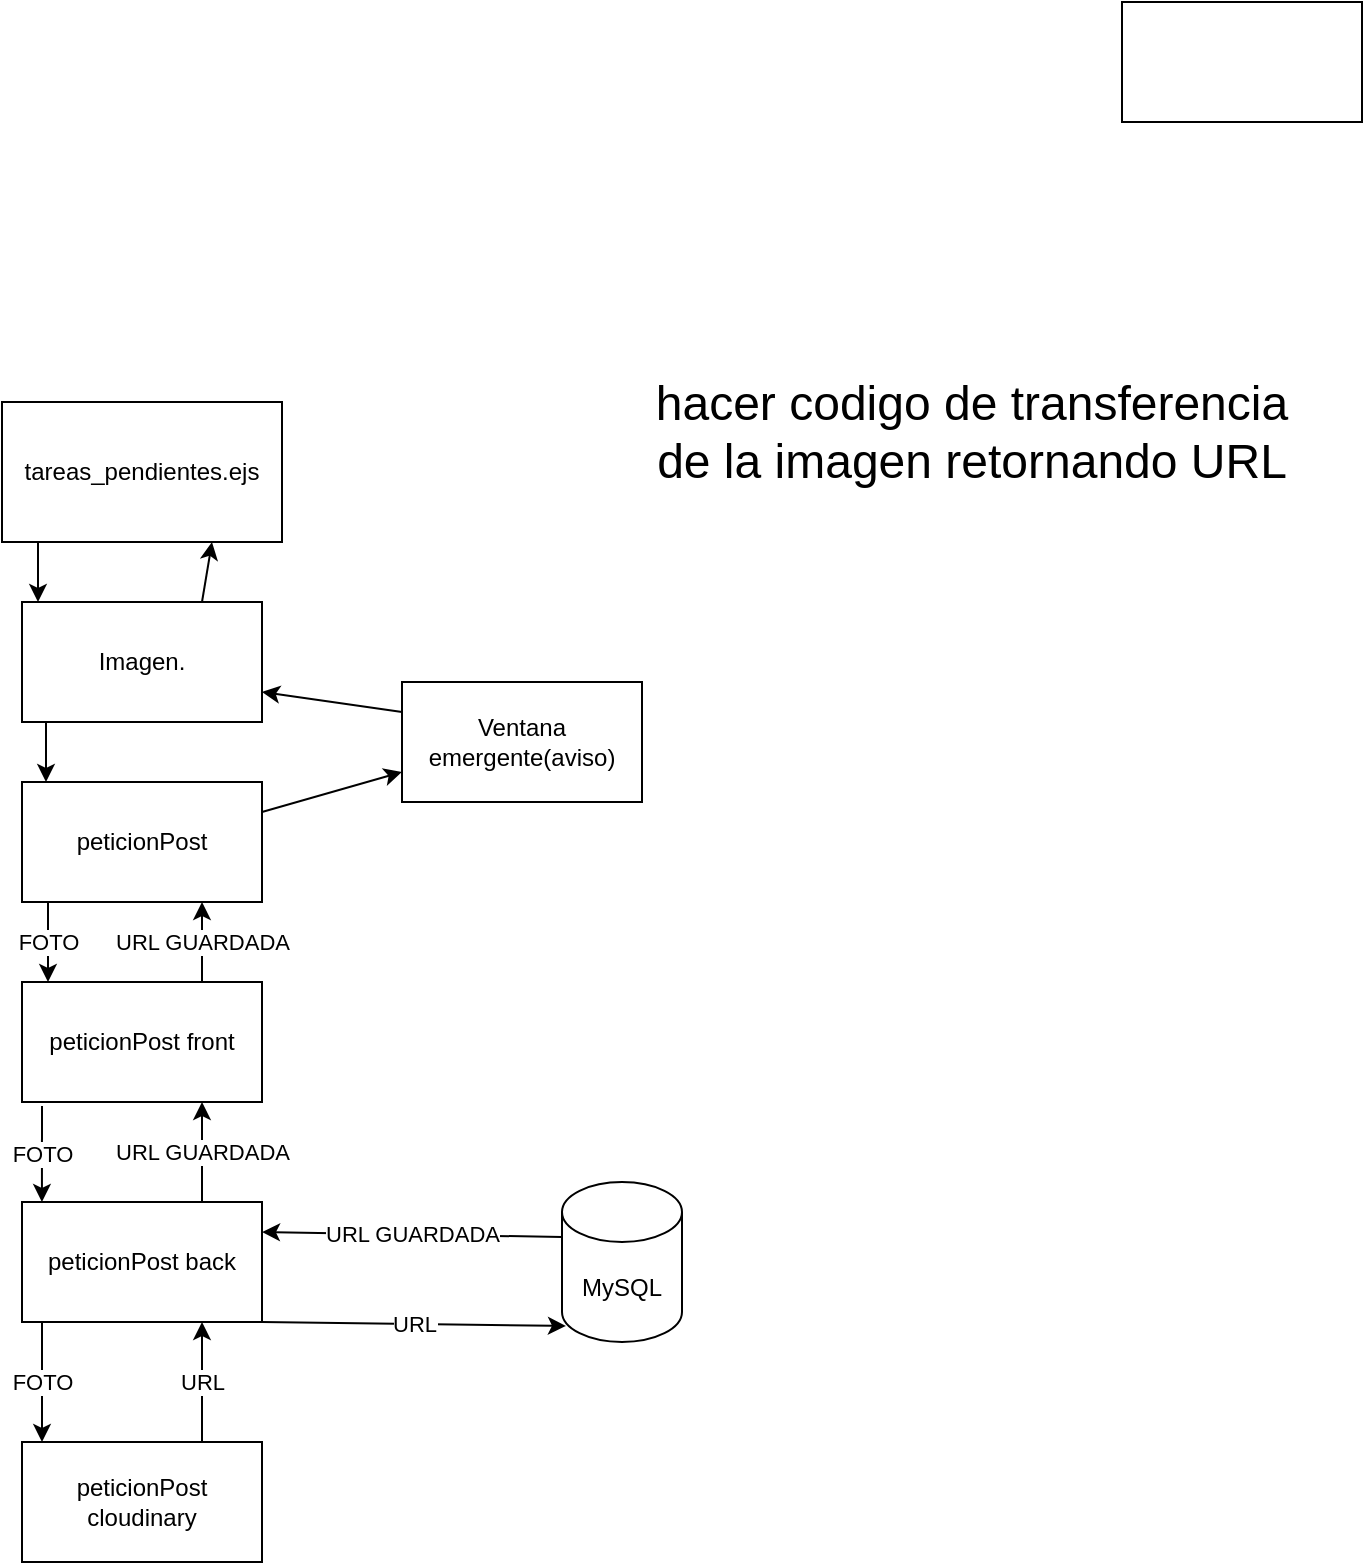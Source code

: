 <mxfile>
    <diagram id="sWxQc5W9RVpHEWCYfEpE" name="Página-1">
        <mxGraphModel dx="772" dy="475" grid="1" gridSize="10" guides="1" tooltips="1" connect="1" arrows="1" fold="1" page="1" pageScale="1" pageWidth="827" pageHeight="1169" math="0" shadow="0">
            <root>
                <mxCell id="0"/>
                <mxCell id="1" parent="0"/>
                <mxCell id="2" value="&lt;span style=&quot;color: rgba(0, 0, 0, 0); font-family: monospace; font-size: 0px; text-align: start;&quot;&gt;adwpfijpa&lt;/span&gt;" style="rounded=0;whiteSpace=wrap;html=1;" parent="1" vertex="1">
                    <mxGeometry x="610" y="50" width="120" height="60" as="geometry"/>
                </mxCell>
                <mxCell id="14" style="edgeStyle=none;html=1;exitX=0.5;exitY=1;exitDx=0;exitDy=0;entryX=0.5;entryY=0;entryDx=0;entryDy=0;" parent="1" edge="1">
                    <mxGeometry relative="1" as="geometry">
                        <mxPoint x="68" y="320" as="sourcePoint"/>
                        <mxPoint x="68" y="350" as="targetPoint"/>
                    </mxGeometry>
                </mxCell>
                <mxCell id="3" value="tareas_pendientes.ejs" style="rounded=0;whiteSpace=wrap;html=1;" parent="1" vertex="1">
                    <mxGeometry x="50" y="250" width="140" height="70" as="geometry"/>
                </mxCell>
                <mxCell id="15" style="edgeStyle=none;html=1;exitX=0.5;exitY=1;exitDx=0;exitDy=0;entryX=0.5;entryY=0;entryDx=0;entryDy=0;" parent="1" edge="1">
                    <mxGeometry relative="1" as="geometry">
                        <mxPoint x="72" y="410" as="sourcePoint"/>
                        <mxPoint x="72" y="440" as="targetPoint"/>
                    </mxGeometry>
                </mxCell>
                <mxCell id="28" style="edgeStyle=none;html=1;exitX=0.75;exitY=0;exitDx=0;exitDy=0;entryX=0.75;entryY=1;entryDx=0;entryDy=0;" parent="1" source="4" target="3" edge="1">
                    <mxGeometry relative="1" as="geometry"/>
                </mxCell>
                <mxCell id="4" value="Imagen." style="rounded=0;whiteSpace=wrap;html=1;" parent="1" vertex="1">
                    <mxGeometry x="60" y="350" width="120" height="60" as="geometry"/>
                </mxCell>
                <mxCell id="25" value="URL GUARDADA" style="edgeStyle=none;html=1;exitX=0.75;exitY=0;exitDx=0;exitDy=0;entryX=0.75;entryY=1;entryDx=0;entryDy=0;" parent="1" source="5" target="6" edge="1">
                    <mxGeometry relative="1" as="geometry"/>
                </mxCell>
                <mxCell id="5" value="peticionPost front" style="rounded=0;whiteSpace=wrap;html=1;" parent="1" vertex="1">
                    <mxGeometry x="60" y="540" width="120" height="60" as="geometry"/>
                </mxCell>
                <mxCell id="16" value="FOTO" style="edgeStyle=none;html=1;exitX=0.5;exitY=1;exitDx=0;exitDy=0;entryX=0.5;entryY=0;entryDx=0;entryDy=0;" parent="1" edge="1">
                    <mxGeometry relative="1" as="geometry">
                        <mxPoint x="73" y="500" as="sourcePoint"/>
                        <mxPoint x="73" y="540" as="targetPoint"/>
                    </mxGeometry>
                </mxCell>
                <mxCell id="26" style="edgeStyle=none;html=1;exitX=1;exitY=0.25;exitDx=0;exitDy=0;entryX=0;entryY=0.75;entryDx=0;entryDy=0;" parent="1" source="6" target="7" edge="1">
                    <mxGeometry relative="1" as="geometry"/>
                </mxCell>
                <mxCell id="6" value="peticionPost" style="rounded=0;whiteSpace=wrap;html=1;" parent="1" vertex="1">
                    <mxGeometry x="60" y="440" width="120" height="60" as="geometry"/>
                </mxCell>
                <mxCell id="27" style="edgeStyle=none;html=1;exitX=0;exitY=0.25;exitDx=0;exitDy=0;entryX=1;entryY=0.75;entryDx=0;entryDy=0;" parent="1" source="7" target="4" edge="1">
                    <mxGeometry relative="1" as="geometry"/>
                </mxCell>
                <mxCell id="7" value="Ventana emergente(aviso)" style="rounded=0;whiteSpace=wrap;html=1;" parent="1" vertex="1">
                    <mxGeometry x="250" y="390" width="120" height="60" as="geometry"/>
                </mxCell>
                <mxCell id="18" value="FOTO" style="edgeStyle=none;html=1;exitX=0.25;exitY=1;exitDx=0;exitDy=0;entryX=0.25;entryY=0;entryDx=0;entryDy=0;" parent="1" edge="1">
                    <mxGeometry relative="1" as="geometry">
                        <mxPoint x="70" y="710" as="sourcePoint"/>
                        <mxPoint x="70" y="770" as="targetPoint"/>
                    </mxGeometry>
                </mxCell>
                <mxCell id="21" value="URL" style="edgeStyle=none;html=1;exitX=1;exitY=1;exitDx=0;exitDy=0;entryX=0.033;entryY=0.9;entryDx=0;entryDy=0;entryPerimeter=0;" parent="1" source="9" target="12" edge="1">
                    <mxGeometry relative="1" as="geometry">
                        <Array as="points"/>
                    </mxGeometry>
                </mxCell>
                <mxCell id="24" value="URL GUARDADA" style="edgeStyle=none;html=1;exitX=0.75;exitY=0;exitDx=0;exitDy=0;entryX=0.75;entryY=1;entryDx=0;entryDy=0;" parent="1" source="9" target="5" edge="1">
                    <mxGeometry relative="1" as="geometry"/>
                </mxCell>
                <mxCell id="9" value="peticionPost back" style="rounded=0;whiteSpace=wrap;html=1;" parent="1" vertex="1">
                    <mxGeometry x="60" y="650" width="120" height="60" as="geometry"/>
                </mxCell>
                <mxCell id="19" value="URL" style="edgeStyle=none;html=1;exitX=0.75;exitY=0;exitDx=0;exitDy=0;entryX=0.75;entryY=1;entryDx=0;entryDy=0;" parent="1" source="10" target="9" edge="1">
                    <mxGeometry relative="1" as="geometry"/>
                </mxCell>
                <mxCell id="10" value="peticionPost cloudinary" style="rounded=0;whiteSpace=wrap;html=1;" parent="1" vertex="1">
                    <mxGeometry x="60" y="770" width="120" height="60" as="geometry"/>
                </mxCell>
                <mxCell id="23" value="URL GUARDADA" style="edgeStyle=none;html=1;exitX=0;exitY=0;exitDx=0;exitDy=27.5;exitPerimeter=0;entryX=1;entryY=0.25;entryDx=0;entryDy=0;" parent="1" source="12" target="9" edge="1">
                    <mxGeometry relative="1" as="geometry"/>
                </mxCell>
                <mxCell id="12" value="MySQL" style="shape=cylinder3;whiteSpace=wrap;html=1;boundedLbl=1;backgroundOutline=1;size=15;" parent="1" vertex="1">
                    <mxGeometry x="330" y="640" width="60" height="80" as="geometry"/>
                </mxCell>
                <mxCell id="17" value="FOTO" style="edgeStyle=none;html=1;entryX=0.083;entryY=0;entryDx=0;entryDy=0;entryPerimeter=0;" parent="1" target="9" edge="1">
                    <mxGeometry relative="1" as="geometry">
                        <mxPoint x="70" y="602" as="sourcePoint"/>
                        <mxPoint x="72" y="642" as="targetPoint"/>
                    </mxGeometry>
                </mxCell>
                <mxCell id="31" value="&lt;font style=&quot;font-size: 24px;&quot;&gt;hacer codigo de transferencia de la imagen retornando URL&lt;/font&gt;" style="text;html=1;strokeColor=none;fillColor=none;align=center;verticalAlign=middle;whiteSpace=wrap;rounded=0;" vertex="1" parent="1">
                    <mxGeometry x="360" y="220" width="350" height="90" as="geometry"/>
                </mxCell>
            </root>
        </mxGraphModel>
    </diagram>
</mxfile>
